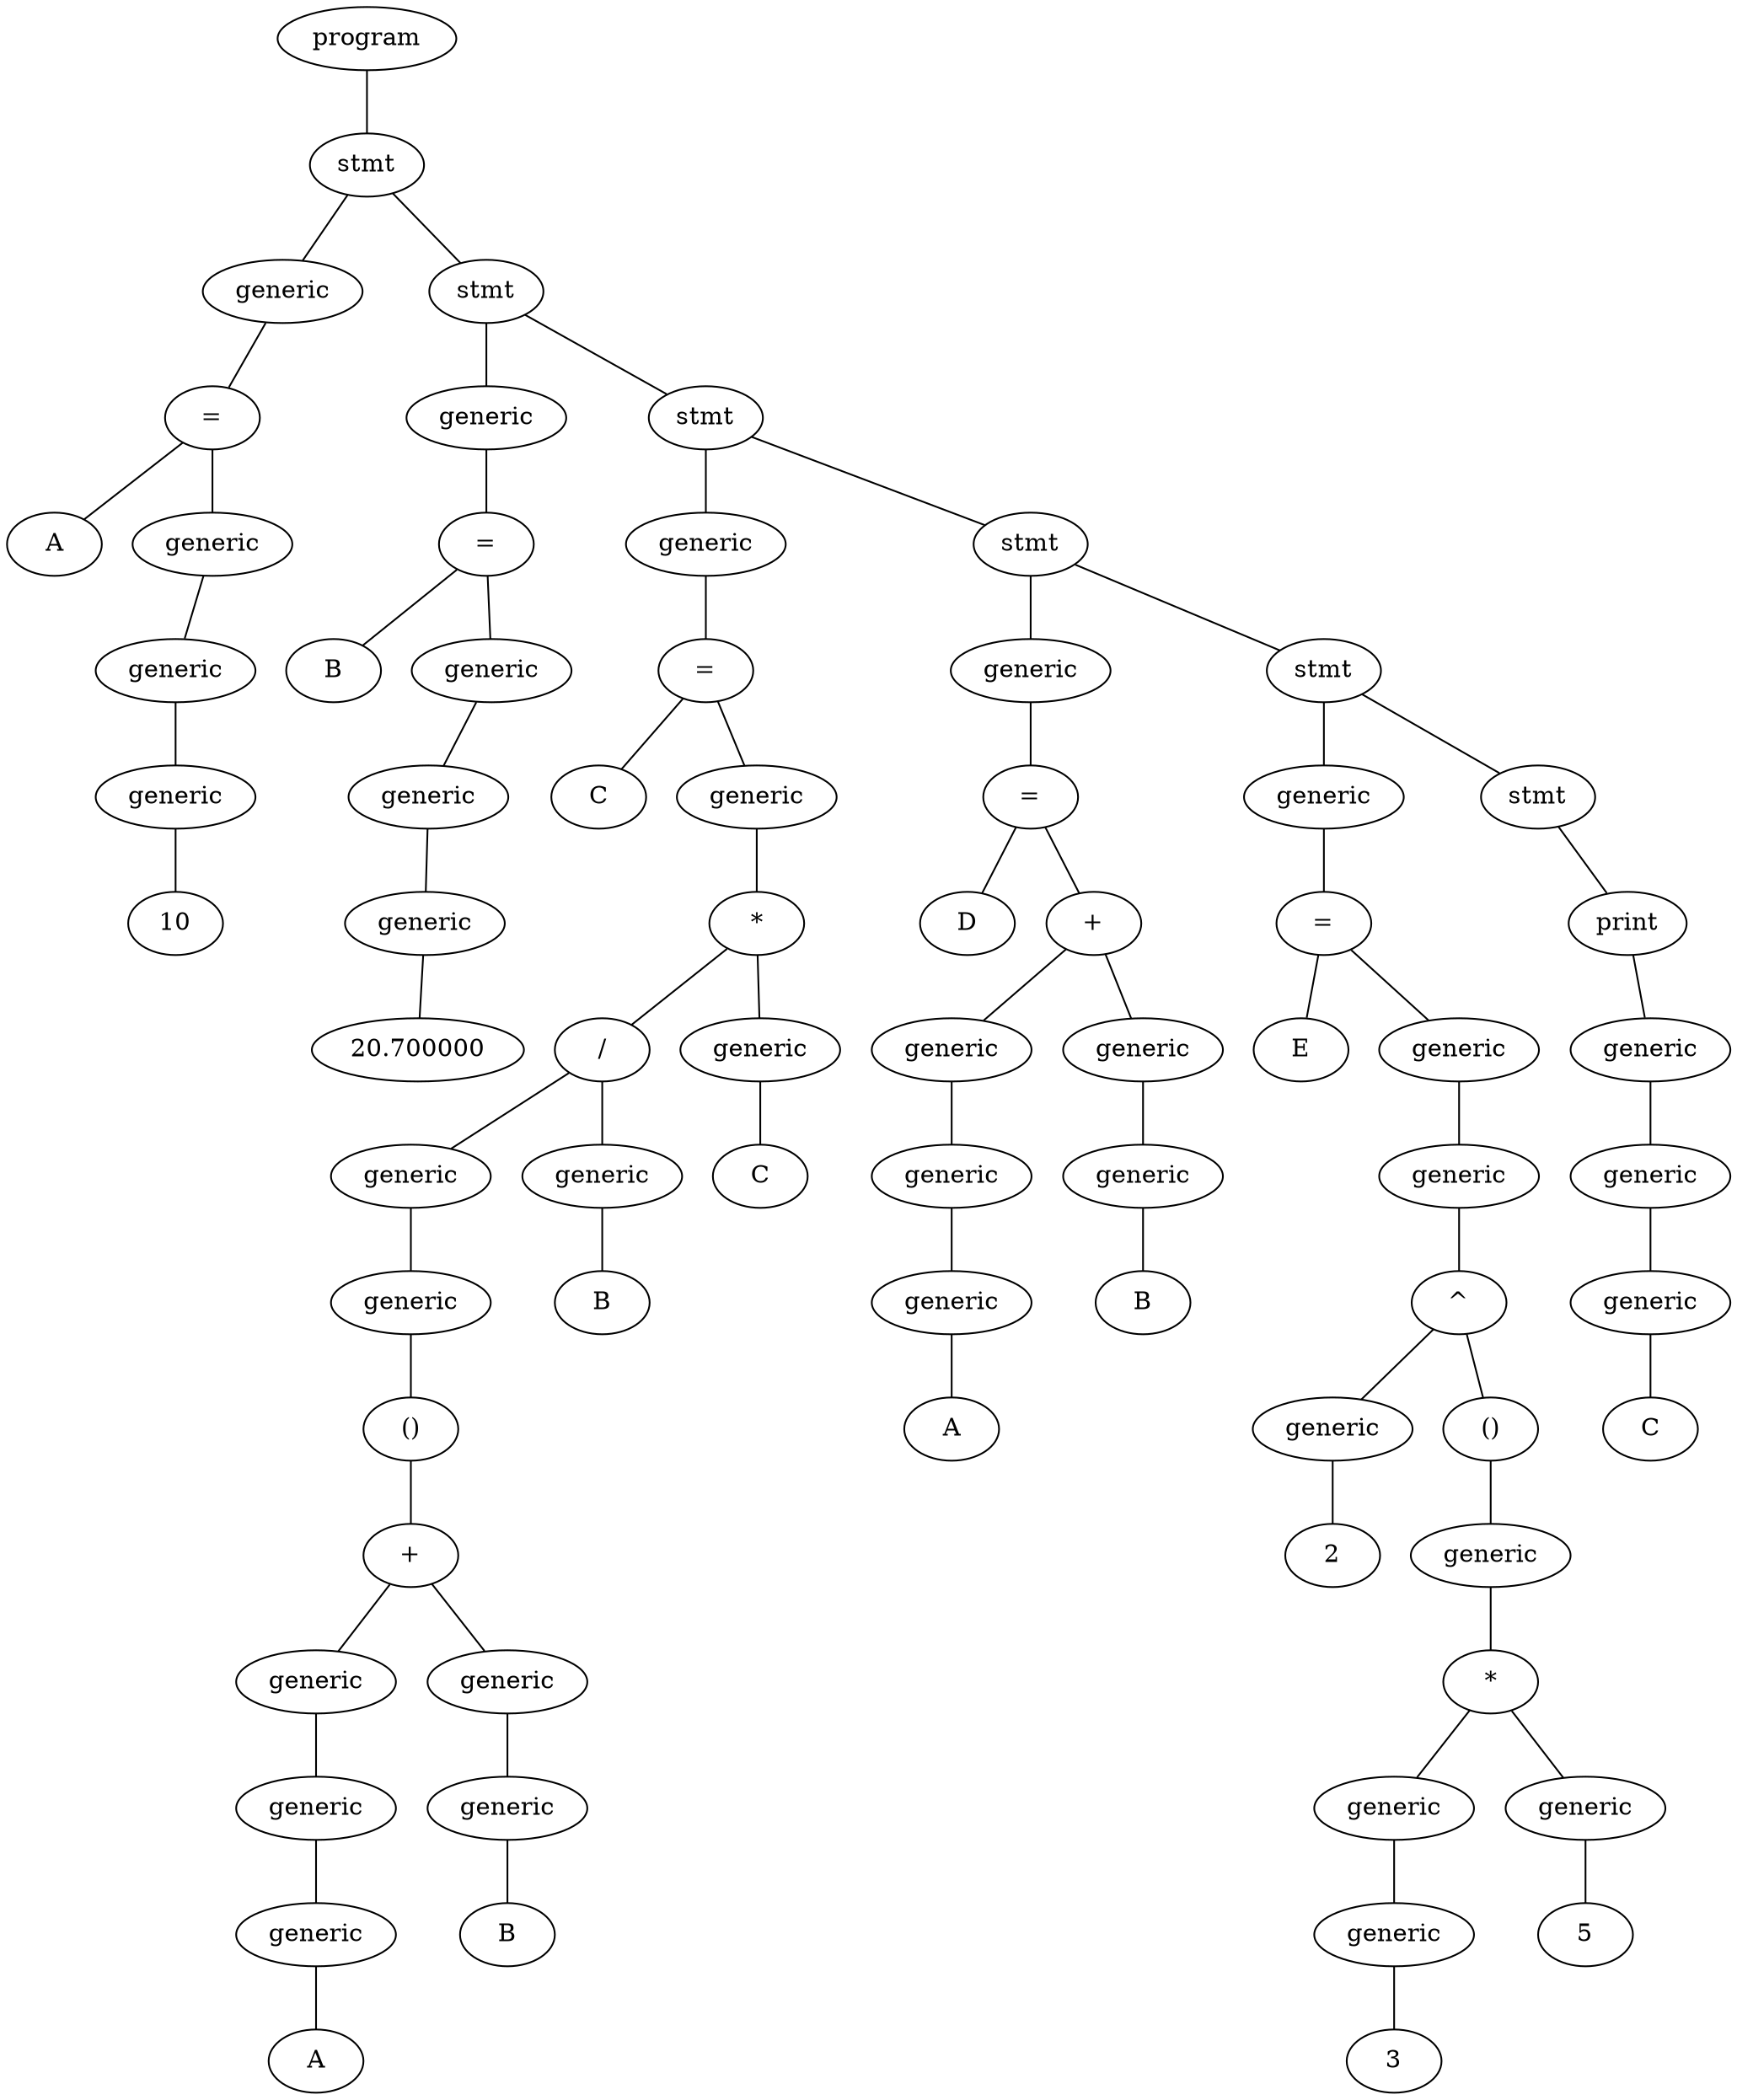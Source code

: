 graph {
N73[label ="program"];
N72[label ="stmt"];
N6[label ="generic"];
N4[label ="="];
N5[label ="A"];
N4 -- N5;
N3[label ="generic"];
N2[label ="generic"];
N1[label ="generic"];
N0[label ="10"];
N1 -- N0;
N2 -- N1;
N3 -- N2;
N4 -- N3;
N6 -- N4;
N72 -- N6;
N71[label ="stmt"];
N13[label ="generic"];
N11[label ="="];
N12[label ="B"];
N11 -- N12;
N10[label ="generic"];
N9[label ="generic"];
N8[label ="generic"];
N7[label ="20.700000"];
N8 -- N7;
N9 -- N8;
N10 -- N9;
N11 -- N10;
N13 -- N11;
N71 -- N13;
N70[label ="stmt"];
N34[label ="generic"];
N32[label ="="];
N33[label ="C"];
N32 -- N33;
N31[label ="generic"];
N30[label ="*"];
N27[label ="/"];
N24[label ="generic"];
N23[label ="generic"];
N22[label ="()"];
N21[label ="+"];
N17[label ="generic"];
N16[label ="generic"];
N15[label ="generic"];
N14[label ="A"];
N15 -- N14;
N16 -- N15;
N17 -- N16;
N21 -- N17;
N20[label ="generic"];
N19[label ="generic"];
N18[label ="B"];
N19 -- N18;
N20 -- N19;
N21 -- N20;
N22 -- N21;
N23 -- N22;
N24 -- N23;
N27 -- N24;
N26[label ="generic"];
N25[label ="B"];
N26 -- N25;
N27 -- N26;
N30 -- N27;
N29[label ="generic"];
N28[label ="C"];
N29 -- N28;
N30 -- N29;
N31 -- N30;
N32 -- N31;
N34 -- N32;
N70 -- N34;
N69[label ="stmt"];
N45[label ="generic"];
N43[label ="="];
N44[label ="D"];
N43 -- N44;
N42[label ="+"];
N38[label ="generic"];
N37[label ="generic"];
N36[label ="generic"];
N35[label ="A"];
N36 -- N35;
N37 -- N36;
N38 -- N37;
N42 -- N38;
N41[label ="generic"];
N40[label ="generic"];
N39[label ="B"];
N40 -- N39;
N41 -- N40;
N42 -- N41;
N43 -- N42;
N45 -- N43;
N69 -- N45;
N68[label ="stmt"];
N61[label ="generic"];
N59[label ="="];
N60[label ="E"];
N59 -- N60;
N58[label ="generic"];
N57[label ="generic"];
N56[label ="^"];
N47[label ="generic"];
N46[label ="2"];
N47 -- N46;
N56 -- N47;
N55[label ="()"];
N54[label ="generic"];
N53[label ="*"];
N50[label ="generic"];
N49[label ="generic"];
N48[label ="3"];
N49 -- N48;
N50 -- N49;
N53 -- N50;
N52[label ="generic"];
N51[label ="5"];
N52 -- N51;
N53 -- N52;
N54 -- N53;
N55 -- N54;
N56 -- N55;
N57 -- N56;
N58 -- N57;
N59 -- N58;
N61 -- N59;
N68 -- N61;
N67[label ="stmt"];
N66[label ="print"];
N65[label ="generic"];
N64[label ="generic"];
N63[label ="generic"];
N62[label ="C"];
N63 -- N62;
N64 -- N63;
N65 -- N64;
N66 -- N65;
N67 -- N66;
N68 -- N67;
N69 -- N68;
N70 -- N69;
N71 -- N70;
N72 -- N71;
N73 -- N72;
}
